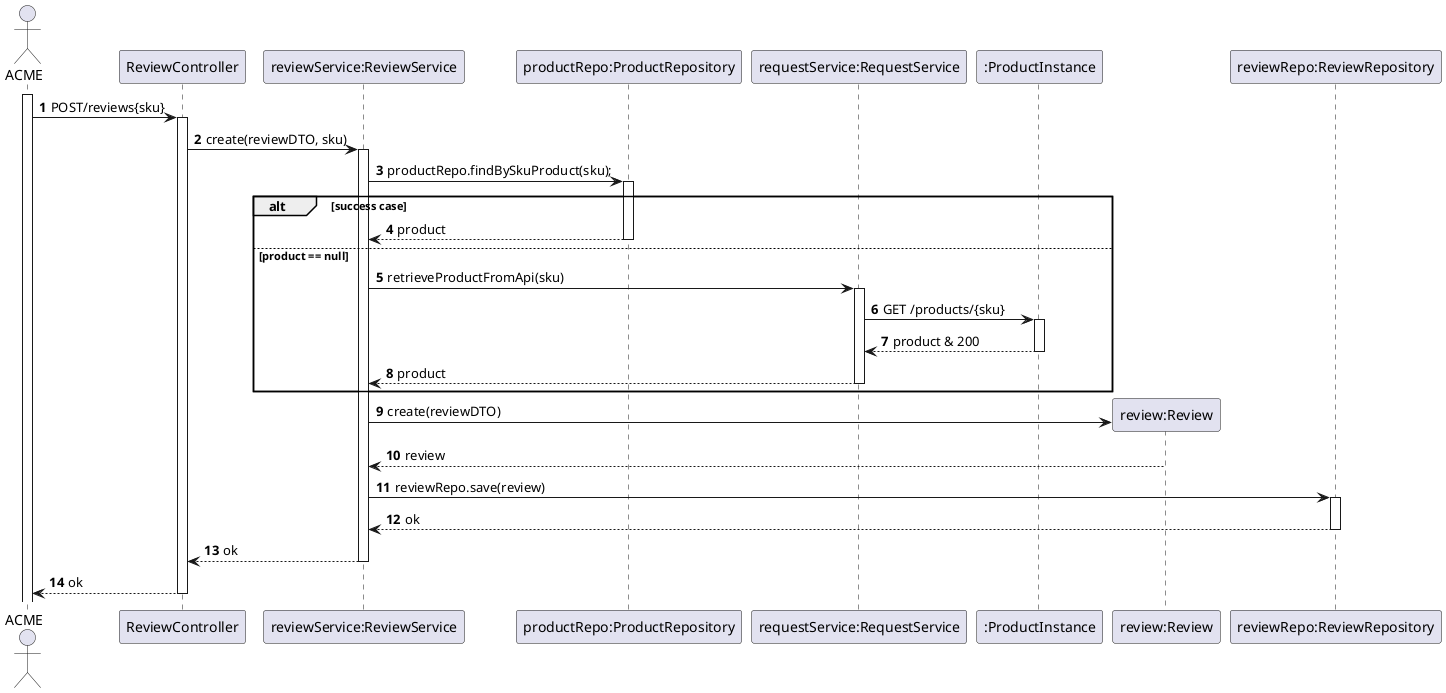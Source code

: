@startuml
'https://plantuml.com/sequence-diagram

autoactivate on
autonumber

actor "ACME" as User
participant "ReviewController" as Ctrl
participant "reviewService:ReviewService" as Svc
participant "productRepo:ProductRepository" as repository
participant "requestService:RequestService" as request
participant ":ProductInstance" as instance
participant "review:Review" as review
participant "reviewRepo:ReviewRepository" as Repo

activate User

User -> Ctrl : POST/reviews{sku}

Ctrl -> Svc : create(reviewDTO, sku)
Svc -> repository : productRepo.findBySkuProduct(sku);
alt success case
repository --> Svc : product
else product == null
Svc -> request:retrieveProductFromApi(sku)
request -> instance: GET /products/{sku}
instance --> request: product & 200
request --> Svc: product
end
Svc -> review** : create(reviewDTO)
review --> Svc :  review
Svc -> Repo : reviewRepo.save(review)
Repo --> Svc : ok
Svc --> Ctrl : ok
Ctrl --> User : ok

@enduml